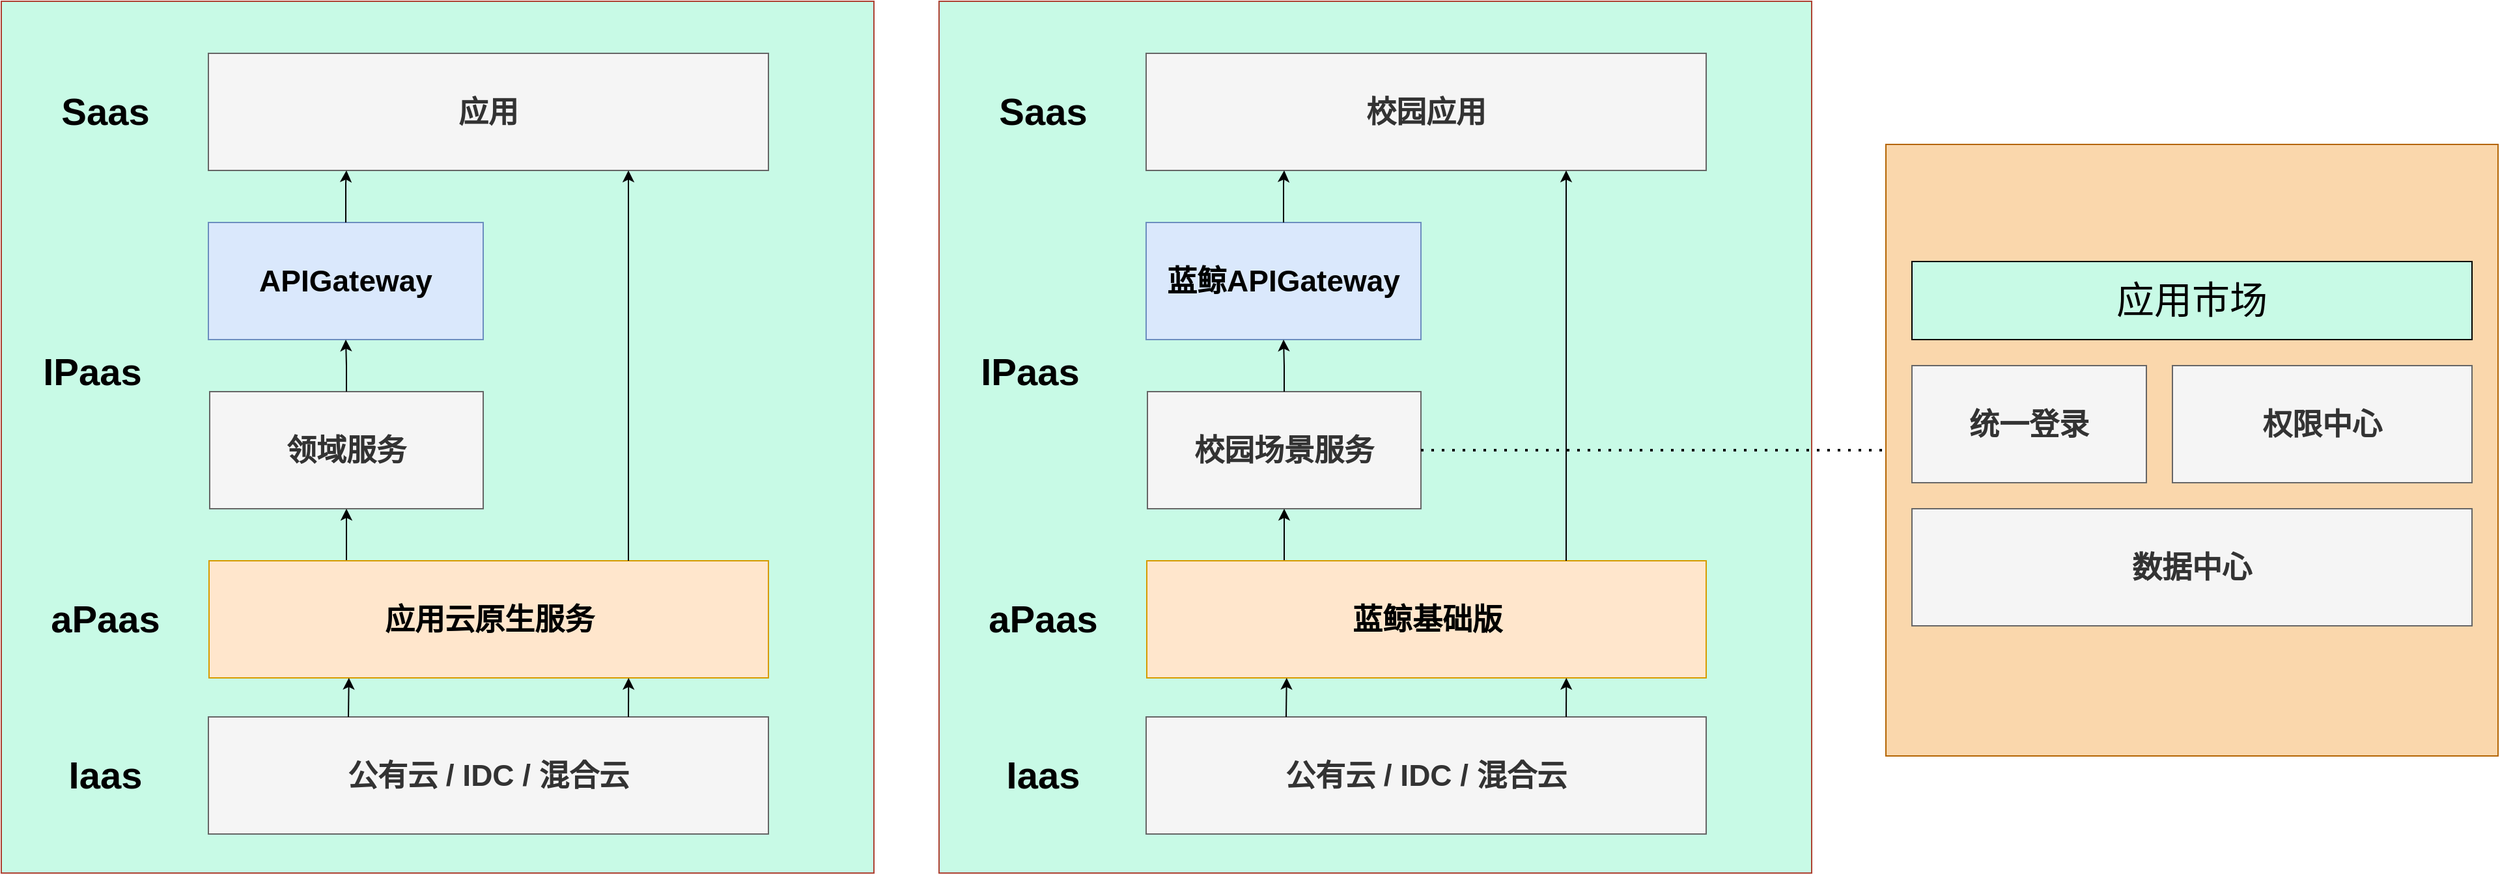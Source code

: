 <mxfile version="15.7.1" type="github">
  <diagram id="EVHs4rZt3i18k2Bv8NaI" name="Page-1">
    <mxGraphModel dx="2893" dy="2261" grid="1" gridSize="10" guides="1" tooltips="1" connect="1" arrows="1" fold="1" page="1" pageScale="1" pageWidth="827" pageHeight="1169" math="0" shadow="0">
      <root>
        <mxCell id="0" />
        <mxCell id="1" parent="0" />
        <mxCell id="lQVxlF4VZJa24ufhP5Dz-40" value="" style="group" vertex="1" connectable="0" parent="1">
          <mxGeometry x="-620" y="-140" width="670" height="670" as="geometry" />
        </mxCell>
        <mxCell id="lQVxlF4VZJa24ufhP5Dz-23" value="" style="whiteSpace=wrap;html=1;aspect=fixed;fontSize=29;fillColor=#C8FAE6;strokeColor=#ae4132;" vertex="1" parent="lQVxlF4VZJa24ufhP5Dz-40">
          <mxGeometry width="670" height="670" as="geometry" />
        </mxCell>
        <mxCell id="lQVxlF4VZJa24ufhP5Dz-1" value="&lt;b&gt;&lt;font style=&quot;font-size: 23px&quot;&gt;公有云 / IDC / 混合云&lt;/font&gt;&lt;/b&gt;" style="rounded=0;whiteSpace=wrap;html=1;fillColor=#f5f5f5;fontColor=#333333;strokeColor=#666666;" vertex="1" parent="lQVxlF4VZJa24ufhP5Dz-40">
          <mxGeometry x="159" y="550" width="430" height="90" as="geometry" />
        </mxCell>
        <mxCell id="lQVxlF4VZJa24ufhP5Dz-2" value="&lt;b&gt;&lt;font style=&quot;font-size: 29px&quot;&gt;Iaas&lt;/font&gt;&lt;/b&gt;" style="text;html=1;strokeColor=none;fillColor=none;align=center;verticalAlign=middle;whiteSpace=wrap;rounded=0;" vertex="1" parent="lQVxlF4VZJa24ufhP5Dz-40">
          <mxGeometry x="50" y="580" width="60" height="30" as="geometry" />
        </mxCell>
        <mxCell id="lQVxlF4VZJa24ufhP5Dz-4" value="&lt;b&gt;&lt;font style=&quot;font-size: 23px&quot;&gt;领域服务&lt;/font&gt;&lt;/b&gt;" style="rounded=0;whiteSpace=wrap;html=1;fillColor=#f5f5f5;fontColor=#333333;strokeColor=#666666;" vertex="1" parent="lQVxlF4VZJa24ufhP5Dz-40">
          <mxGeometry x="160" y="300" width="210" height="90" as="geometry" />
        </mxCell>
        <mxCell id="lQVxlF4VZJa24ufhP5Dz-5" value="&lt;b&gt;&lt;font style=&quot;font-size: 29px&quot;&gt;IPaas&lt;/font&gt;&lt;/b&gt;" style="text;html=1;strokeColor=none;fillColor=none;align=center;verticalAlign=middle;whiteSpace=wrap;rounded=0;" vertex="1" parent="lQVxlF4VZJa24ufhP5Dz-40">
          <mxGeometry x="40" y="270" width="60" height="30" as="geometry" />
        </mxCell>
        <mxCell id="lQVxlF4VZJa24ufhP5Dz-17" style="edgeStyle=orthogonalEdgeStyle;rounded=0;orthogonalLoop=1;jettySize=auto;html=1;fontSize=29;" edge="1" parent="lQVxlF4VZJa24ufhP5Dz-40" source="lQVxlF4VZJa24ufhP5Dz-6" target="lQVxlF4VZJa24ufhP5Dz-4">
          <mxGeometry relative="1" as="geometry">
            <Array as="points">
              <mxPoint x="265" y="420" />
              <mxPoint x="265" y="420" />
            </Array>
          </mxGeometry>
        </mxCell>
        <mxCell id="lQVxlF4VZJa24ufhP5Dz-6" value="&lt;span style=&quot;font-size: 23px&quot;&gt;&lt;b&gt;应用云原生服务&lt;/b&gt;&lt;/span&gt;" style="rounded=0;whiteSpace=wrap;html=1;fillColor=#ffe6cc;strokeColor=#d79b00;" vertex="1" parent="lQVxlF4VZJa24ufhP5Dz-40">
          <mxGeometry x="159.5" y="430" width="429.5" height="90" as="geometry" />
        </mxCell>
        <mxCell id="lQVxlF4VZJa24ufhP5Dz-20" style="edgeStyle=orthogonalEdgeStyle;rounded=0;orthogonalLoop=1;jettySize=auto;html=1;exitX=0.25;exitY=0;exitDx=0;exitDy=0;fontSize=29;entryX=0.25;entryY=1;entryDx=0;entryDy=0;" edge="1" parent="lQVxlF4VZJa24ufhP5Dz-40" source="lQVxlF4VZJa24ufhP5Dz-1" target="lQVxlF4VZJa24ufhP5Dz-6">
          <mxGeometry relative="1" as="geometry" />
        </mxCell>
        <mxCell id="lQVxlF4VZJa24ufhP5Dz-21" style="edgeStyle=orthogonalEdgeStyle;rounded=0;orthogonalLoop=1;jettySize=auto;html=1;exitX=0.75;exitY=0;exitDx=0;exitDy=0;entryX=0.75;entryY=1;entryDx=0;entryDy=0;fontSize=29;" edge="1" parent="lQVxlF4VZJa24ufhP5Dz-40" source="lQVxlF4VZJa24ufhP5Dz-1" target="lQVxlF4VZJa24ufhP5Dz-6">
          <mxGeometry relative="1" as="geometry" />
        </mxCell>
        <mxCell id="lQVxlF4VZJa24ufhP5Dz-7" value="&lt;span style=&quot;font-size: 23px&quot;&gt;&lt;b&gt;APIGateway&lt;/b&gt;&lt;/span&gt;" style="rounded=0;whiteSpace=wrap;html=1;fillColor=#dae8fc;strokeColor=#6c8ebf;" vertex="1" parent="lQVxlF4VZJa24ufhP5Dz-40">
          <mxGeometry x="159" y="170" width="211" height="90" as="geometry" />
        </mxCell>
        <mxCell id="lQVxlF4VZJa24ufhP5Dz-18" style="edgeStyle=orthogonalEdgeStyle;rounded=0;orthogonalLoop=1;jettySize=auto;html=1;fontSize=29;" edge="1" parent="lQVxlF4VZJa24ufhP5Dz-40" source="lQVxlF4VZJa24ufhP5Dz-4" target="lQVxlF4VZJa24ufhP5Dz-7">
          <mxGeometry relative="1" as="geometry" />
        </mxCell>
        <mxCell id="lQVxlF4VZJa24ufhP5Dz-8" value="&lt;b&gt;&lt;font style=&quot;font-size: 29px&quot;&gt;aPaas&lt;/font&gt;&lt;/b&gt;" style="text;html=1;strokeColor=none;fillColor=none;align=center;verticalAlign=middle;whiteSpace=wrap;rounded=0;" vertex="1" parent="lQVxlF4VZJa24ufhP5Dz-40">
          <mxGeometry x="50" y="460" width="60" height="30" as="geometry" />
        </mxCell>
        <mxCell id="lQVxlF4VZJa24ufhP5Dz-9" value="&lt;span style=&quot;font-size: 23px&quot;&gt;&lt;b&gt;应用&lt;/b&gt;&lt;/span&gt;" style="rounded=0;whiteSpace=wrap;html=1;fillColor=#f5f5f5;fontColor=#333333;strokeColor=#666666;" vertex="1" parent="lQVxlF4VZJa24ufhP5Dz-40">
          <mxGeometry x="159" y="40" width="430" height="90" as="geometry" />
        </mxCell>
        <mxCell id="lQVxlF4VZJa24ufhP5Dz-16" style="edgeStyle=orthogonalEdgeStyle;rounded=0;orthogonalLoop=1;jettySize=auto;html=1;entryX=0.75;entryY=1;entryDx=0;entryDy=0;fontSize=29;" edge="1" parent="lQVxlF4VZJa24ufhP5Dz-40" source="lQVxlF4VZJa24ufhP5Dz-6" target="lQVxlF4VZJa24ufhP5Dz-9">
          <mxGeometry relative="1" as="geometry">
            <Array as="points">
              <mxPoint x="482" y="285" />
            </Array>
          </mxGeometry>
        </mxCell>
        <mxCell id="lQVxlF4VZJa24ufhP5Dz-19" style="edgeStyle=orthogonalEdgeStyle;rounded=0;orthogonalLoop=1;jettySize=auto;html=1;fontSize=29;" edge="1" parent="lQVxlF4VZJa24ufhP5Dz-40" source="lQVxlF4VZJa24ufhP5Dz-7" target="lQVxlF4VZJa24ufhP5Dz-9">
          <mxGeometry relative="1" as="geometry">
            <mxPoint x="265" y="140" as="targetPoint" />
            <Array as="points">
              <mxPoint x="265" y="140" />
              <mxPoint x="265" y="140" />
            </Array>
          </mxGeometry>
        </mxCell>
        <mxCell id="lQVxlF4VZJa24ufhP5Dz-10" value="&lt;b&gt;&lt;font style=&quot;font-size: 29px&quot;&gt;Saas&lt;/font&gt;&lt;/b&gt;" style="text;html=1;strokeColor=none;fillColor=none;align=center;verticalAlign=middle;whiteSpace=wrap;rounded=0;" vertex="1" parent="lQVxlF4VZJa24ufhP5Dz-40">
          <mxGeometry x="50" y="70" width="60" height="30" as="geometry" />
        </mxCell>
        <mxCell id="lQVxlF4VZJa24ufhP5Dz-41" value="" style="group" vertex="1" connectable="0" parent="1">
          <mxGeometry x="100" y="-140" width="670" height="670" as="geometry" />
        </mxCell>
        <mxCell id="lQVxlF4VZJa24ufhP5Dz-42" value="" style="whiteSpace=wrap;html=1;aspect=fixed;fontSize=29;fillColor=#C8FAE6;strokeColor=#ae4132;" vertex="1" parent="lQVxlF4VZJa24ufhP5Dz-41">
          <mxGeometry width="670" height="670" as="geometry" />
        </mxCell>
        <mxCell id="lQVxlF4VZJa24ufhP5Dz-43" value="&lt;b&gt;&lt;font style=&quot;font-size: 23px&quot;&gt;公有云 / IDC / 混合云&lt;/font&gt;&lt;/b&gt;" style="rounded=0;whiteSpace=wrap;html=1;fillColor=#f5f5f5;fontColor=#333333;strokeColor=#666666;" vertex="1" parent="lQVxlF4VZJa24ufhP5Dz-41">
          <mxGeometry x="159" y="550" width="430" height="90" as="geometry" />
        </mxCell>
        <mxCell id="lQVxlF4VZJa24ufhP5Dz-44" value="&lt;b&gt;&lt;font style=&quot;font-size: 29px&quot;&gt;Iaas&lt;/font&gt;&lt;/b&gt;" style="text;html=1;strokeColor=none;fillColor=none;align=center;verticalAlign=middle;whiteSpace=wrap;rounded=0;" vertex="1" parent="lQVxlF4VZJa24ufhP5Dz-41">
          <mxGeometry x="50" y="580" width="60" height="30" as="geometry" />
        </mxCell>
        <mxCell id="lQVxlF4VZJa24ufhP5Dz-45" value="&lt;b&gt;&lt;font style=&quot;font-size: 23px&quot;&gt;校园场景服务&lt;/font&gt;&lt;/b&gt;" style="rounded=0;whiteSpace=wrap;html=1;fillColor=#f5f5f5;fontColor=#333333;strokeColor=#666666;" vertex="1" parent="lQVxlF4VZJa24ufhP5Dz-41">
          <mxGeometry x="160" y="300" width="210" height="90" as="geometry" />
        </mxCell>
        <mxCell id="lQVxlF4VZJa24ufhP5Dz-46" value="&lt;b&gt;&lt;font style=&quot;font-size: 29px&quot;&gt;IPaas&lt;/font&gt;&lt;/b&gt;" style="text;html=1;strokeColor=none;fillColor=none;align=center;verticalAlign=middle;whiteSpace=wrap;rounded=0;" vertex="1" parent="lQVxlF4VZJa24ufhP5Dz-41">
          <mxGeometry x="40" y="270" width="60" height="30" as="geometry" />
        </mxCell>
        <mxCell id="lQVxlF4VZJa24ufhP5Dz-47" style="edgeStyle=orthogonalEdgeStyle;rounded=0;orthogonalLoop=1;jettySize=auto;html=1;fontSize=29;" edge="1" parent="lQVxlF4VZJa24ufhP5Dz-41" source="lQVxlF4VZJa24ufhP5Dz-48" target="lQVxlF4VZJa24ufhP5Dz-45">
          <mxGeometry relative="1" as="geometry">
            <Array as="points">
              <mxPoint x="265" y="420" />
              <mxPoint x="265" y="420" />
            </Array>
          </mxGeometry>
        </mxCell>
        <mxCell id="lQVxlF4VZJa24ufhP5Dz-48" value="&lt;span style=&quot;font-size: 23px&quot;&gt;&lt;b&gt;蓝鲸基础版&lt;/b&gt;&lt;/span&gt;" style="rounded=0;whiteSpace=wrap;html=1;fillColor=#ffe6cc;strokeColor=#d79b00;" vertex="1" parent="lQVxlF4VZJa24ufhP5Dz-41">
          <mxGeometry x="159.5" y="430" width="429.5" height="90" as="geometry" />
        </mxCell>
        <mxCell id="lQVxlF4VZJa24ufhP5Dz-49" style="edgeStyle=orthogonalEdgeStyle;rounded=0;orthogonalLoop=1;jettySize=auto;html=1;exitX=0.25;exitY=0;exitDx=0;exitDy=0;fontSize=29;entryX=0.25;entryY=1;entryDx=0;entryDy=0;" edge="1" parent="lQVxlF4VZJa24ufhP5Dz-41" source="lQVxlF4VZJa24ufhP5Dz-43" target="lQVxlF4VZJa24ufhP5Dz-48">
          <mxGeometry relative="1" as="geometry" />
        </mxCell>
        <mxCell id="lQVxlF4VZJa24ufhP5Dz-50" style="edgeStyle=orthogonalEdgeStyle;rounded=0;orthogonalLoop=1;jettySize=auto;html=1;exitX=0.75;exitY=0;exitDx=0;exitDy=0;entryX=0.75;entryY=1;entryDx=0;entryDy=0;fontSize=29;" edge="1" parent="lQVxlF4VZJa24ufhP5Dz-41" source="lQVxlF4VZJa24ufhP5Dz-43" target="lQVxlF4VZJa24ufhP5Dz-48">
          <mxGeometry relative="1" as="geometry" />
        </mxCell>
        <mxCell id="lQVxlF4VZJa24ufhP5Dz-51" value="&lt;span style=&quot;font-size: 23px&quot;&gt;&lt;b&gt;蓝鲸APIGateway&lt;/b&gt;&lt;/span&gt;" style="rounded=0;whiteSpace=wrap;html=1;fillColor=#dae8fc;strokeColor=#6c8ebf;" vertex="1" parent="lQVxlF4VZJa24ufhP5Dz-41">
          <mxGeometry x="159" y="170" width="211" height="90" as="geometry" />
        </mxCell>
        <mxCell id="lQVxlF4VZJa24ufhP5Dz-52" style="edgeStyle=orthogonalEdgeStyle;rounded=0;orthogonalLoop=1;jettySize=auto;html=1;fontSize=29;" edge="1" parent="lQVxlF4VZJa24ufhP5Dz-41" source="lQVxlF4VZJa24ufhP5Dz-45" target="lQVxlF4VZJa24ufhP5Dz-51">
          <mxGeometry relative="1" as="geometry" />
        </mxCell>
        <mxCell id="lQVxlF4VZJa24ufhP5Dz-53" value="&lt;b&gt;&lt;font style=&quot;font-size: 29px&quot;&gt;aPaas&lt;/font&gt;&lt;/b&gt;" style="text;html=1;strokeColor=none;fillColor=none;align=center;verticalAlign=middle;whiteSpace=wrap;rounded=0;" vertex="1" parent="lQVxlF4VZJa24ufhP5Dz-41">
          <mxGeometry x="50" y="460" width="60" height="30" as="geometry" />
        </mxCell>
        <mxCell id="lQVxlF4VZJa24ufhP5Dz-54" value="&lt;b style=&quot;font-size: 23px&quot;&gt;校园应用&lt;/b&gt;" style="rounded=0;whiteSpace=wrap;html=1;fillColor=#f5f5f5;fontColor=#333333;strokeColor=#666666;" vertex="1" parent="lQVxlF4VZJa24ufhP5Dz-41">
          <mxGeometry x="159" y="40" width="430" height="90" as="geometry" />
        </mxCell>
        <mxCell id="lQVxlF4VZJa24ufhP5Dz-55" style="edgeStyle=orthogonalEdgeStyle;rounded=0;orthogonalLoop=1;jettySize=auto;html=1;entryX=0.75;entryY=1;entryDx=0;entryDy=0;fontSize=29;" edge="1" parent="lQVxlF4VZJa24ufhP5Dz-41" source="lQVxlF4VZJa24ufhP5Dz-48" target="lQVxlF4VZJa24ufhP5Dz-54">
          <mxGeometry relative="1" as="geometry">
            <Array as="points">
              <mxPoint x="482" y="285" />
            </Array>
          </mxGeometry>
        </mxCell>
        <mxCell id="lQVxlF4VZJa24ufhP5Dz-56" style="edgeStyle=orthogonalEdgeStyle;rounded=0;orthogonalLoop=1;jettySize=auto;html=1;fontSize=29;" edge="1" parent="lQVxlF4VZJa24ufhP5Dz-41" source="lQVxlF4VZJa24ufhP5Dz-51" target="lQVxlF4VZJa24ufhP5Dz-54">
          <mxGeometry relative="1" as="geometry">
            <mxPoint x="265" y="140" as="targetPoint" />
            <Array as="points">
              <mxPoint x="265" y="140" />
              <mxPoint x="265" y="140" />
            </Array>
          </mxGeometry>
        </mxCell>
        <mxCell id="lQVxlF4VZJa24ufhP5Dz-57" value="&lt;b&gt;&lt;font style=&quot;font-size: 29px&quot;&gt;Saas&lt;/font&gt;&lt;/b&gt;" style="text;html=1;strokeColor=none;fillColor=none;align=center;verticalAlign=middle;whiteSpace=wrap;rounded=0;" vertex="1" parent="lQVxlF4VZJa24ufhP5Dz-41">
          <mxGeometry x="50" y="70" width="60" height="30" as="geometry" />
        </mxCell>
        <mxCell id="lQVxlF4VZJa24ufhP5Dz-65" value="" style="endArrow=none;dashed=1;html=1;dashPattern=1 3;strokeWidth=2;rounded=0;fontSize=29;exitX=1;exitY=0.5;exitDx=0;exitDy=0;entryX=0;entryY=0.5;entryDx=0;entryDy=0;" edge="1" parent="1" source="lQVxlF4VZJa24ufhP5Dz-45" target="lQVxlF4VZJa24ufhP5Dz-63">
          <mxGeometry width="50" height="50" relative="1" as="geometry">
            <mxPoint x="860" y="-140" as="sourcePoint" />
            <mxPoint x="910" y="-190" as="targetPoint" />
          </mxGeometry>
        </mxCell>
        <mxCell id="lQVxlF4VZJa24ufhP5Dz-66" value="" style="group" vertex="1" connectable="0" parent="1">
          <mxGeometry x="827" y="-30" width="470" height="470" as="geometry" />
        </mxCell>
        <mxCell id="lQVxlF4VZJa24ufhP5Dz-63" value="" style="whiteSpace=wrap;html=1;aspect=fixed;fontSize=29;fillColor=#fad7ac;strokeColor=#b46504;" vertex="1" parent="lQVxlF4VZJa24ufhP5Dz-66">
          <mxGeometry width="470" height="470" as="geometry" />
        </mxCell>
        <mxCell id="lQVxlF4VZJa24ufhP5Dz-58" value="&lt;b style=&quot;font-size: 23px&quot;&gt;数据中心&lt;/b&gt;" style="rounded=0;whiteSpace=wrap;html=1;fillColor=#f5f5f5;fontColor=#333333;strokeColor=#666666;" vertex="1" parent="lQVxlF4VZJa24ufhP5Dz-66">
          <mxGeometry x="20" y="280" width="430" height="90" as="geometry" />
        </mxCell>
        <mxCell id="lQVxlF4VZJa24ufhP5Dz-59" value="&lt;span style=&quot;font-size: 23px&quot;&gt;&lt;b&gt;统一登录&lt;/b&gt;&lt;/span&gt;" style="rounded=0;whiteSpace=wrap;html=1;fillColor=#f5f5f5;fontColor=#333333;strokeColor=#666666;" vertex="1" parent="lQVxlF4VZJa24ufhP5Dz-66">
          <mxGeometry x="20" y="170" width="180" height="90" as="geometry" />
        </mxCell>
        <mxCell id="lQVxlF4VZJa24ufhP5Dz-60" value="&lt;span style=&quot;font-size: 23px&quot;&gt;&lt;b&gt;权限中心&lt;/b&gt;&lt;/span&gt;" style="rounded=0;whiteSpace=wrap;html=1;fillColor=#f5f5f5;fontColor=#333333;strokeColor=#666666;" vertex="1" parent="lQVxlF4VZJa24ufhP5Dz-66">
          <mxGeometry x="220" y="170" width="230" height="90" as="geometry" />
        </mxCell>
        <mxCell id="lQVxlF4VZJa24ufhP5Dz-61" value="应用市场" style="rounded=0;whiteSpace=wrap;html=1;fontSize=29;fillColor=#C8FAE6;" vertex="1" parent="lQVxlF4VZJa24ufhP5Dz-66">
          <mxGeometry x="20" y="90" width="430" height="60" as="geometry" />
        </mxCell>
      </root>
    </mxGraphModel>
  </diagram>
</mxfile>
